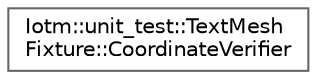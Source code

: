digraph "Graphical Class Hierarchy"
{
 // INTERACTIVE_SVG=YES
 // LATEX_PDF_SIZE
  bgcolor="transparent";
  edge [fontname=Helvetica,fontsize=10,labelfontname=Helvetica,labelfontsize=10];
  node [fontname=Helvetica,fontsize=10,shape=box,height=0.2,width=0.4];
  rankdir="LR";
  Node0 [id="Node000000",label="Iotm::unit_test::TextMesh\lFixture::CoordinateVerifier",height=0.2,width=0.4,color="grey40", fillcolor="white", style="filled",URL="$classIotm_1_1unit__test_1_1TextMeshFixture_1_1CoordinateVerifier.html",tooltip=" "];
}
